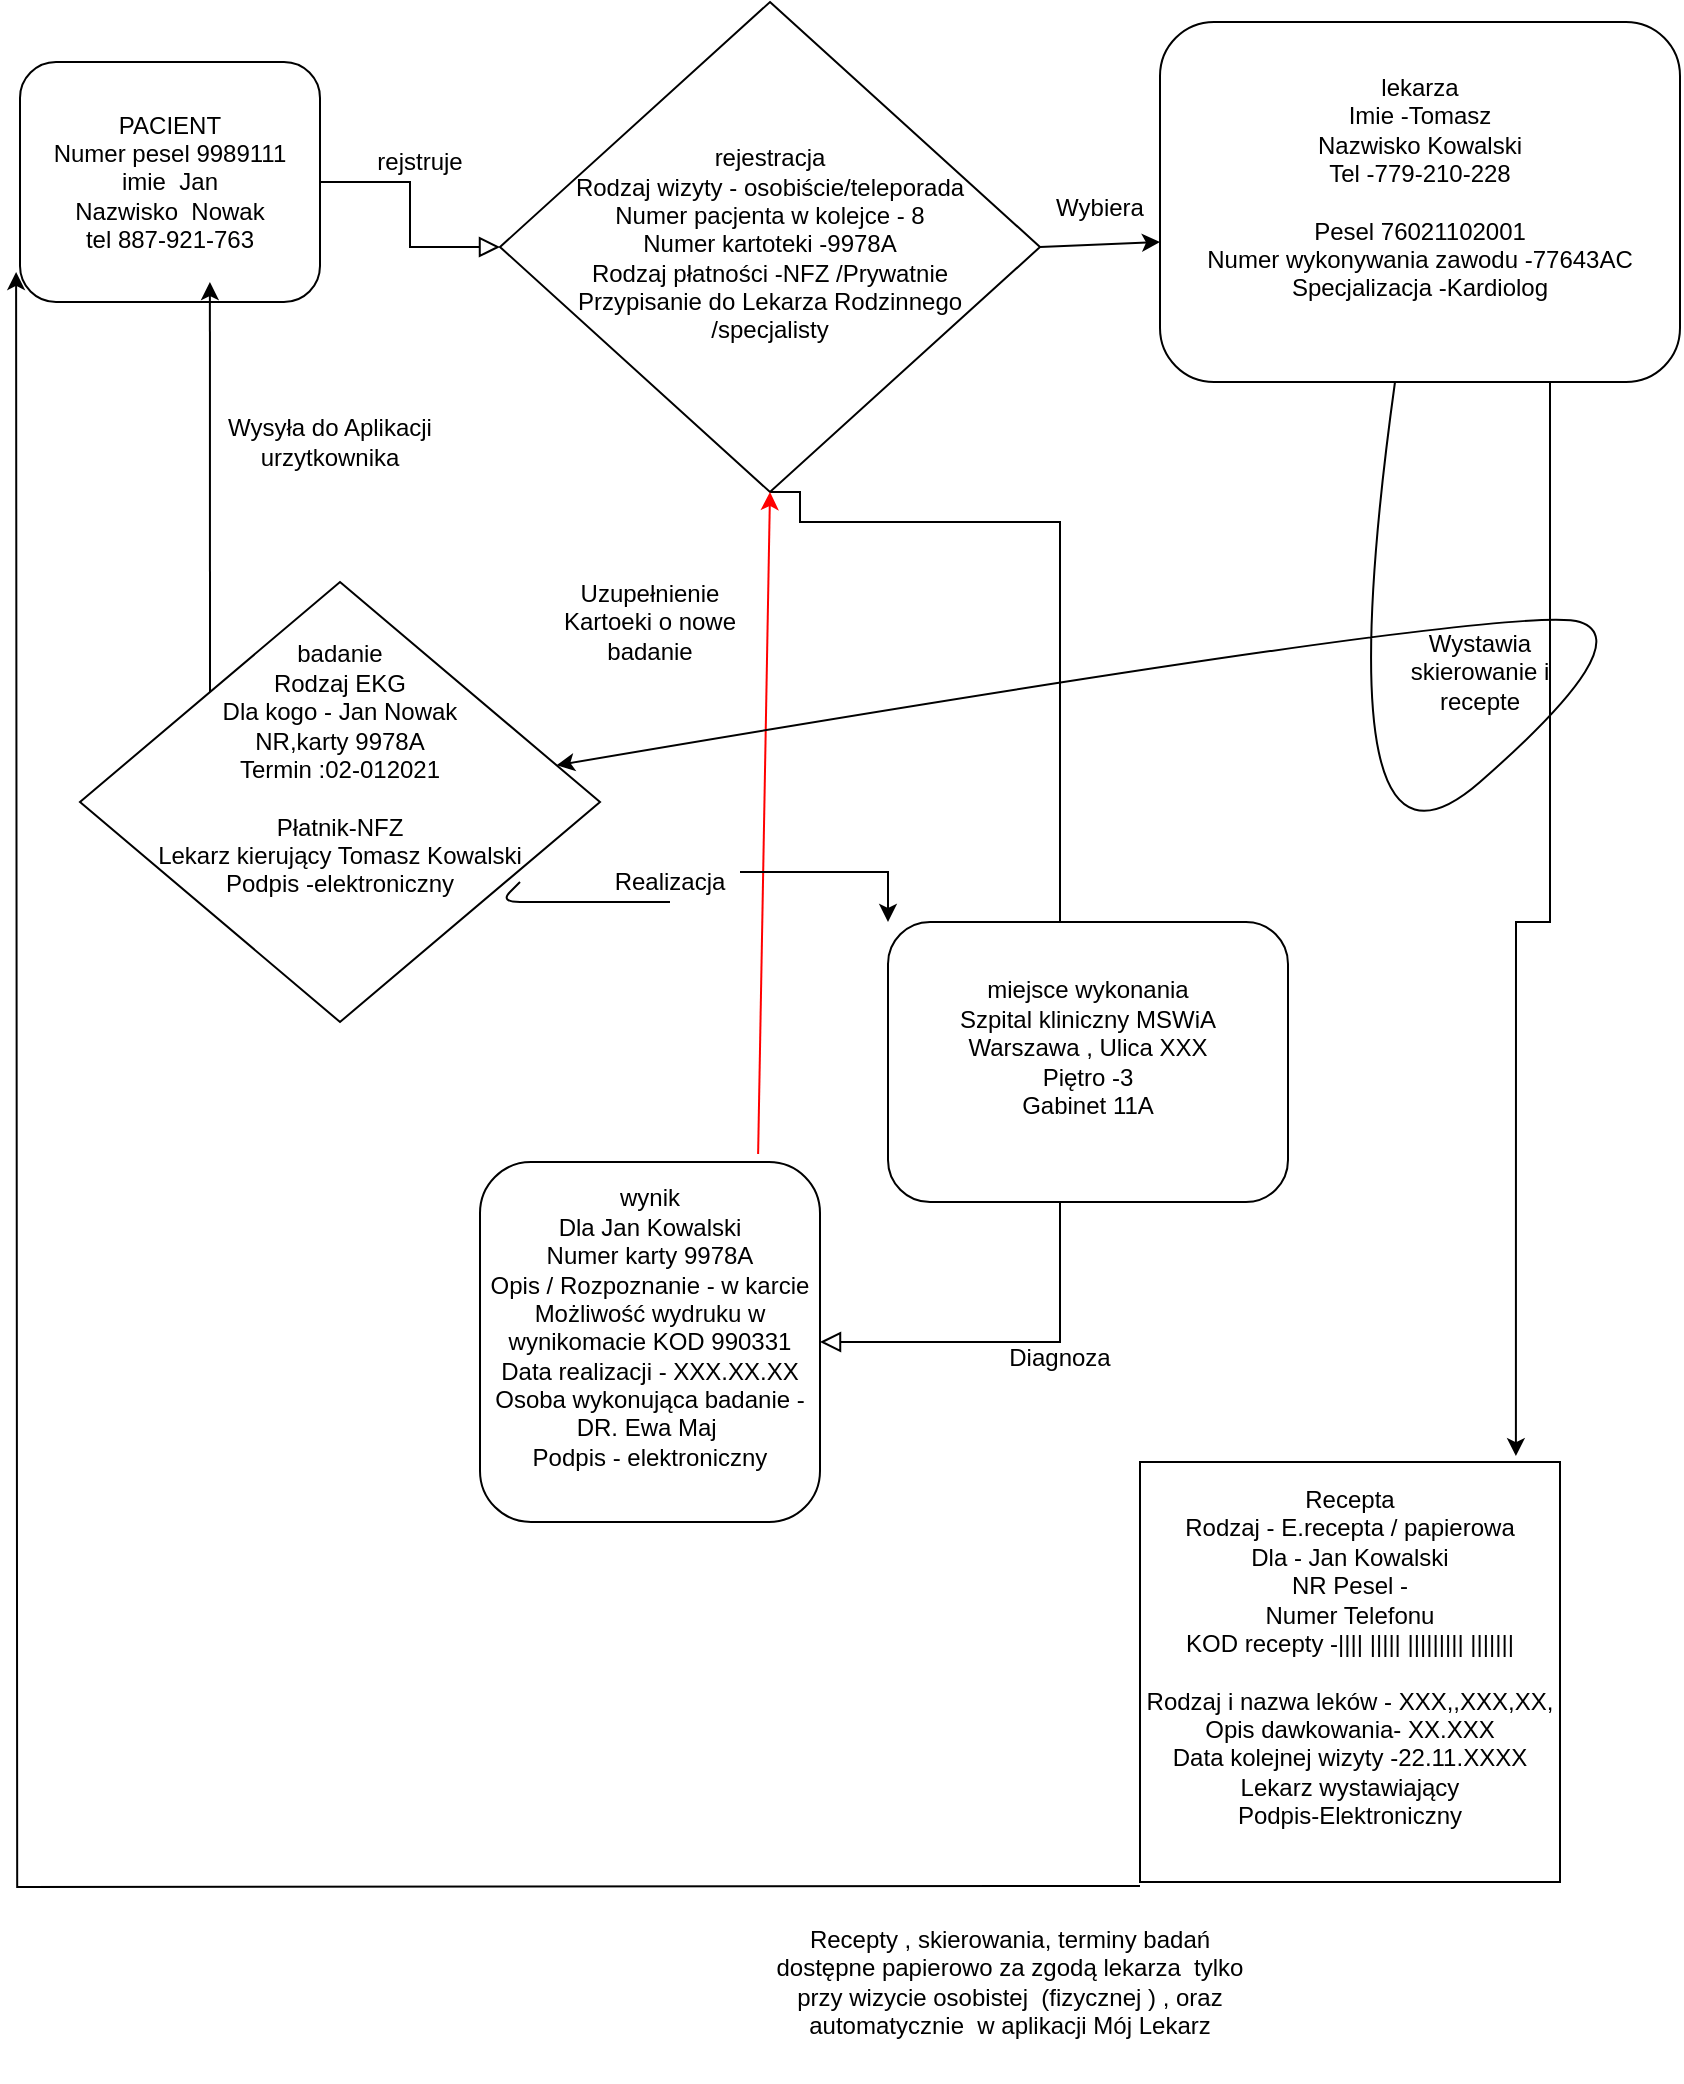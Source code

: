 <mxfile version="13.10.7" type="github">
  <diagram id="C5RBs43oDa-KdzZeNtuy" name="Page-1">
    <mxGraphModel dx="1929" dy="1799" grid="1" gridSize="10" guides="1" tooltips="1" connect="1" arrows="1" fold="1" page="1" pageScale="1" pageWidth="827" pageHeight="1169" math="0" shadow="0">
      <root>
        <mxCell id="WIyWlLk6GJQsqaUBKTNV-0" />
        <mxCell id="WIyWlLk6GJQsqaUBKTNV-1" parent="WIyWlLk6GJQsqaUBKTNV-0" />
        <mxCell id="WIyWlLk6GJQsqaUBKTNV-2" value="" style="rounded=0;html=1;jettySize=auto;orthogonalLoop=1;fontSize=11;endArrow=block;endFill=0;endSize=8;strokeWidth=1;shadow=0;labelBackgroundColor=none;edgeStyle=orthogonalEdgeStyle;" parent="WIyWlLk6GJQsqaUBKTNV-1" source="WIyWlLk6GJQsqaUBKTNV-3" target="WIyWlLk6GJQsqaUBKTNV-6" edge="1">
          <mxGeometry relative="1" as="geometry" />
        </mxCell>
        <mxCell id="WIyWlLk6GJQsqaUBKTNV-3" value="&lt;div&gt;PACIENT&lt;br&gt;&lt;/div&gt;&lt;div&gt;Numer pesel 9989111&lt;/div&gt;&lt;div&gt;imie&amp;nbsp; Jan&lt;/div&gt;&lt;div&gt;Nazwisko&amp;nbsp; Nowak &lt;br&gt;&lt;/div&gt;&lt;div&gt;tel 887-921-763&lt;br&gt;&lt;/div&gt;" style="rounded=1;whiteSpace=wrap;html=1;fontSize=12;glass=0;strokeWidth=1;shadow=0;" parent="WIyWlLk6GJQsqaUBKTNV-1" vertex="1">
          <mxGeometry x="-20" width="150" height="120" as="geometry" />
        </mxCell>
        <mxCell id="WIyWlLk6GJQsqaUBKTNV-6" value="&lt;div&gt;rejestracja &lt;br&gt;&lt;/div&gt;&lt;div&gt;Rodzaj wizyty - osobiście/teleporada&lt;/div&gt;&lt;div&gt;Numer pacjenta w kolejce - 8 &lt;br&gt;&lt;/div&gt;&lt;div&gt;Numer kartoteki -9978A&lt;/div&gt;&lt;div&gt;Rodzaj płatności -NFZ /Prywatnie &lt;br&gt;&lt;/div&gt;&lt;div&gt;Przypisanie do Lekarza Rodzinnego &lt;br&gt;&lt;/div&gt;&lt;div&gt;/specjalisty &lt;br&gt;&lt;/div&gt;" style="rhombus;whiteSpace=wrap;html=1;shadow=0;fontFamily=Helvetica;fontSize=12;align=center;strokeWidth=1;spacing=6;spacingTop=-4;" parent="WIyWlLk6GJQsqaUBKTNV-1" vertex="1">
          <mxGeometry x="220" y="-30" width="270" height="245" as="geometry" />
        </mxCell>
        <mxCell id="b-2T6GS9UwFd8YhWVU8k-14" style="edgeStyle=orthogonalEdgeStyle;rounded=0;orthogonalLoop=1;jettySize=auto;html=1;exitX=0.75;exitY=1;exitDx=0;exitDy=0;entryX=0.895;entryY=-0.014;entryDx=0;entryDy=0;entryPerimeter=0;strokeColor=#000000;" edge="1" parent="WIyWlLk6GJQsqaUBKTNV-1" source="WIyWlLk6GJQsqaUBKTNV-7" target="b-2T6GS9UwFd8YhWVU8k-13">
          <mxGeometry relative="1" as="geometry" />
        </mxCell>
        <mxCell id="WIyWlLk6GJQsqaUBKTNV-7" value="&lt;div&gt;lekarza&lt;/div&gt;&lt;div&gt;Imie -Tomasz&lt;/div&gt;&lt;div&gt;Nazwisko Kowalski&lt;/div&gt;&lt;div&gt;Tel -779-210-228&lt;br&gt;&lt;/div&gt;&lt;div&gt;&lt;br&gt;&lt;/div&gt;&lt;div&gt;Pesel 76021102001&lt;/div&gt;&lt;div&gt;Numer wykonywania zawodu -77643AC&lt;/div&gt;&lt;div&gt;Specjalizacja -Kardiolog&lt;br&gt;&lt;/div&gt;&lt;div&gt;&lt;br&gt;&lt;/div&gt;" style="rounded=1;whiteSpace=wrap;html=1;fontSize=12;glass=0;strokeWidth=1;shadow=0;" parent="WIyWlLk6GJQsqaUBKTNV-1" vertex="1">
          <mxGeometry x="550" y="-20" width="260" height="180" as="geometry" />
        </mxCell>
        <mxCell id="WIyWlLk6GJQsqaUBKTNV-8" value="No" style="rounded=0;html=1;jettySize=auto;orthogonalLoop=1;fontSize=11;endArrow=block;endFill=0;endSize=8;strokeWidth=1;shadow=0;labelBackgroundColor=none;edgeStyle=orthogonalEdgeStyle;exitX=0.5;exitY=1;exitDx=0;exitDy=0;" parent="WIyWlLk6GJQsqaUBKTNV-1" source="WIyWlLk6GJQsqaUBKTNV-6" target="WIyWlLk6GJQsqaUBKTNV-11" edge="1">
          <mxGeometry x="0.333" y="20" relative="1" as="geometry">
            <mxPoint as="offset" />
            <Array as="points">
              <mxPoint x="370" y="215" />
              <mxPoint x="370" y="230" />
              <mxPoint x="500" y="230" />
              <mxPoint x="500" y="640" />
            </Array>
          </mxGeometry>
        </mxCell>
        <mxCell id="b-2T6GS9UwFd8YhWVU8k-18" style="edgeStyle=orthogonalEdgeStyle;rounded=0;orthogonalLoop=1;jettySize=auto;html=1;exitX=0;exitY=0;exitDx=0;exitDy=0;entryX=0.633;entryY=0.917;entryDx=0;entryDy=0;entryPerimeter=0;strokeColor=#000000;" edge="1" parent="WIyWlLk6GJQsqaUBKTNV-1" source="WIyWlLk6GJQsqaUBKTNV-10" target="WIyWlLk6GJQsqaUBKTNV-3">
          <mxGeometry relative="1" as="geometry" />
        </mxCell>
        <mxCell id="WIyWlLk6GJQsqaUBKTNV-10" value="&lt;div&gt;badanie&lt;/div&gt;&lt;div&gt;Rodzaj EKG&lt;/div&gt;&lt;div&gt;Dla kogo - Jan Nowak&lt;/div&gt;&lt;div&gt;NR,karty 9978A&lt;/div&gt;&lt;div&gt;Termin :02-012021&lt;br&gt;&lt;/div&gt;&lt;div&gt;&lt;br&gt;&lt;/div&gt;&lt;div&gt;Płatnik-NFZ &lt;br&gt;&lt;/div&gt;&lt;div&gt;Lekarz kierujący Tomasz Kowalski&lt;/div&gt;&lt;div&gt;Podpis -elektroniczny &lt;br&gt;&lt;/div&gt;&lt;div&gt;&lt;br&gt;&lt;/div&gt;&lt;div&gt;&lt;br&gt;&lt;/div&gt;" style="rhombus;whiteSpace=wrap;html=1;shadow=0;fontFamily=Helvetica;fontSize=12;align=center;strokeWidth=1;spacing=6;spacingTop=-4;" parent="WIyWlLk6GJQsqaUBKTNV-1" vertex="1">
          <mxGeometry x="10" y="260" width="260" height="220" as="geometry" />
        </mxCell>
        <mxCell id="WIyWlLk6GJQsqaUBKTNV-11" value="&lt;div&gt;wynik&lt;/div&gt;&lt;div&gt;Dla Jan Kowalski&lt;/div&gt;&lt;div&gt;Numer karty 9978A&lt;/div&gt;&lt;div&gt;Opis / Rozpoznanie - w karcie &lt;br&gt;&lt;/div&gt;&lt;div&gt;Możliwość wydruku w wynikomacie KOD 990331&lt;/div&gt;&lt;div&gt;Data realizacji - XXX.XX.XX &lt;br&gt;&lt;/div&gt;&lt;div&gt;Osoba wykonująca badanie - DR. Ewa Maj&amp;nbsp; &lt;br&gt;&lt;/div&gt;&lt;div&gt;Podpis - elektroniczny&lt;br&gt;&lt;/div&gt;&lt;div&gt;&lt;br&gt;&lt;/div&gt;" style="rounded=1;whiteSpace=wrap;html=1;fontSize=12;glass=0;strokeWidth=1;shadow=0;" parent="WIyWlLk6GJQsqaUBKTNV-1" vertex="1">
          <mxGeometry x="210" y="550" width="170" height="180" as="geometry" />
        </mxCell>
        <mxCell id="WIyWlLk6GJQsqaUBKTNV-12" value="&lt;div&gt;miejsce wykonania&lt;/div&gt;&lt;div&gt;Szpital kliniczny MSWiA&lt;/div&gt;&lt;div&gt;Warszawa , Ulica XXX&lt;/div&gt;&lt;div&gt;Piętro -3&lt;/div&gt;&lt;div&gt;Gabinet 11A&lt;/div&gt;&lt;div&gt;&lt;br&gt;&lt;/div&gt;" style="rounded=1;whiteSpace=wrap;html=1;fontSize=12;glass=0;strokeWidth=1;shadow=0;" parent="WIyWlLk6GJQsqaUBKTNV-1" vertex="1">
          <mxGeometry x="414" y="430" width="200" height="140" as="geometry" />
        </mxCell>
        <mxCell id="b-2T6GS9UwFd8YhWVU8k-0" value="" style="endArrow=classic;html=1;exitX=0.818;exitY=-0.022;exitDx=0;exitDy=0;entryX=0.5;entryY=1;entryDx=0;entryDy=0;exitPerimeter=0;fillColor=#ffe6cc;strokeColor=#FF0000;" edge="1" parent="WIyWlLk6GJQsqaUBKTNV-1" source="WIyWlLk6GJQsqaUBKTNV-11" target="WIyWlLk6GJQsqaUBKTNV-6">
          <mxGeometry width="50" height="50" relative="1" as="geometry">
            <mxPoint x="390" y="390" as="sourcePoint" />
            <mxPoint x="440" y="340" as="targetPoint" />
            <Array as="points" />
          </mxGeometry>
        </mxCell>
        <mxCell id="b-2T6GS9UwFd8YhWVU8k-1" value="&lt;div&gt;Wybiera &lt;br&gt;&lt;/div&gt;&lt;div&gt;&lt;br&gt;&lt;/div&gt;" style="text;html=1;strokeColor=none;fillColor=none;align=center;verticalAlign=middle;whiteSpace=wrap;rounded=0;" vertex="1" parent="WIyWlLk6GJQsqaUBKTNV-1">
          <mxGeometry x="500" y="70" width="40" height="20" as="geometry" />
        </mxCell>
        <mxCell id="b-2T6GS9UwFd8YhWVU8k-2" value="rejstruje" style="text;html=1;strokeColor=none;fillColor=none;align=center;verticalAlign=middle;whiteSpace=wrap;rounded=0;" vertex="1" parent="WIyWlLk6GJQsqaUBKTNV-1">
          <mxGeometry x="160" y="40" width="40" height="20" as="geometry" />
        </mxCell>
        <mxCell id="b-2T6GS9UwFd8YhWVU8k-3" value="Wystawia skierowanie i recepte " style="text;html=1;strokeColor=none;fillColor=none;align=center;verticalAlign=middle;whiteSpace=wrap;rounded=0;" vertex="1" parent="WIyWlLk6GJQsqaUBKTNV-1">
          <mxGeometry x="670" y="280" width="80" height="50" as="geometry" />
        </mxCell>
        <mxCell id="b-2T6GS9UwFd8YhWVU8k-10" style="edgeStyle=orthogonalEdgeStyle;rounded=0;orthogonalLoop=1;jettySize=auto;html=1;entryX=0;entryY=0;entryDx=0;entryDy=0;strokeColor=#000000;exitX=1;exitY=0.25;exitDx=0;exitDy=0;" edge="1" parent="WIyWlLk6GJQsqaUBKTNV-1" source="b-2T6GS9UwFd8YhWVU8k-4" target="WIyWlLk6GJQsqaUBKTNV-12">
          <mxGeometry relative="1" as="geometry">
            <mxPoint x="360" y="410" as="sourcePoint" />
          </mxGeometry>
        </mxCell>
        <mxCell id="b-2T6GS9UwFd8YhWVU8k-4" value="Realizacja" style="text;html=1;strokeColor=none;fillColor=none;align=center;verticalAlign=middle;whiteSpace=wrap;rounded=0;" vertex="1" parent="WIyWlLk6GJQsqaUBKTNV-1">
          <mxGeometry x="270" y="400" width="70" height="20" as="geometry" />
        </mxCell>
        <mxCell id="b-2T6GS9UwFd8YhWVU8k-6" value="Uzupełnienie Kartoeki o nowe badanie" style="text;html=1;strokeColor=none;fillColor=none;align=center;verticalAlign=middle;whiteSpace=wrap;rounded=0;" vertex="1" parent="WIyWlLk6GJQsqaUBKTNV-1">
          <mxGeometry x="240" y="230" width="110" height="100" as="geometry" />
        </mxCell>
        <mxCell id="b-2T6GS9UwFd8YhWVU8k-7" value="" style="endArrow=classic;html=1;entryX=0;entryY=0.611;entryDx=0;entryDy=0;entryPerimeter=0;exitX=1;exitY=0.5;exitDx=0;exitDy=0;" edge="1" parent="WIyWlLk6GJQsqaUBKTNV-1" source="WIyWlLk6GJQsqaUBKTNV-6" target="WIyWlLk6GJQsqaUBKTNV-7">
          <mxGeometry width="50" height="50" relative="1" as="geometry">
            <mxPoint x="390" y="260" as="sourcePoint" />
            <mxPoint x="440" y="210" as="targetPoint" />
          </mxGeometry>
        </mxCell>
        <mxCell id="b-2T6GS9UwFd8YhWVU8k-9" value="" style="curved=1;endArrow=classic;html=1;strokeColor=#000000;" edge="1" parent="WIyWlLk6GJQsqaUBKTNV-1" source="WIyWlLk6GJQsqaUBKTNV-7" target="WIyWlLk6GJQsqaUBKTNV-10">
          <mxGeometry width="50" height="50" relative="1" as="geometry">
            <mxPoint x="390" y="260" as="sourcePoint" />
            <mxPoint x="440" y="210" as="targetPoint" />
            <Array as="points">
              <mxPoint x="630" y="430" />
              <mxPoint x="790" y="290" />
              <mxPoint x="730" y="270" />
            </Array>
          </mxGeometry>
        </mxCell>
        <mxCell id="b-2T6GS9UwFd8YhWVU8k-11" value="" style="endArrow=none;html=1;strokeColor=#000000;entryX=0.5;entryY=1;entryDx=0;entryDy=0;" edge="1" parent="WIyWlLk6GJQsqaUBKTNV-1" target="b-2T6GS9UwFd8YhWVU8k-4">
          <mxGeometry width="50" height="50" relative="1" as="geometry">
            <mxPoint x="230" y="410" as="sourcePoint" />
            <mxPoint x="440" y="210" as="targetPoint" />
            <Array as="points">
              <mxPoint x="220" y="420" />
            </Array>
          </mxGeometry>
        </mxCell>
        <mxCell id="b-2T6GS9UwFd8YhWVU8k-12" value="&lt;div&gt;Diagnoza&lt;/div&gt;&lt;div&gt;&lt;br&gt;&lt;/div&gt;" style="text;html=1;strokeColor=none;fillColor=none;align=center;verticalAlign=middle;whiteSpace=wrap;rounded=0;" vertex="1" parent="WIyWlLk6GJQsqaUBKTNV-1">
          <mxGeometry x="470" y="640" width="60" height="30" as="geometry" />
        </mxCell>
        <mxCell id="b-2T6GS9UwFd8YhWVU8k-16" style="edgeStyle=orthogonalEdgeStyle;rounded=0;orthogonalLoop=1;jettySize=auto;html=1;exitX=0;exitY=1;exitDx=0;exitDy=0;entryX=-0.013;entryY=0.858;entryDx=0;entryDy=0;entryPerimeter=0;strokeColor=#000000;" edge="1" parent="WIyWlLk6GJQsqaUBKTNV-1">
          <mxGeometry relative="1" as="geometry">
            <mxPoint x="540" y="912" as="sourcePoint" />
            <mxPoint x="-21.95" y="104.96" as="targetPoint" />
          </mxGeometry>
        </mxCell>
        <mxCell id="b-2T6GS9UwFd8YhWVU8k-13" value="&lt;div&gt;Recepta&lt;/div&gt;&lt;div&gt;Rodzaj - E.recepta / papierowa &lt;br&gt;&lt;/div&gt;&lt;div&gt;Dla - Jan Kowalski &lt;br&gt;&lt;/div&gt;&lt;div&gt;NR Pesel - &lt;br&gt;&lt;/div&gt;&lt;div&gt;Numer Telefonu &lt;br&gt;&lt;/div&gt;&lt;div&gt;KOD recepty -|||| ||||| ||||||||| ||||||| &lt;br&gt;&lt;/div&gt;&lt;div&gt;&lt;br&gt;&lt;/div&gt;&lt;div&gt;Rodzaj i nazwa leków - XXX,,XXX,XX,&lt;/div&gt;&lt;div&gt;Opis dawkowania- XX.XXX&lt;/div&gt;&lt;div&gt;Data kolejnej wizyty -22.11.XXXX&lt;/div&gt;&lt;div&gt;Lekarz wystawiający &lt;br&gt;&lt;/div&gt;&lt;div&gt;Podpis-Elektroniczny &lt;br&gt;&lt;/div&gt;&lt;div&gt;&lt;br&gt;&lt;/div&gt;" style="whiteSpace=wrap;html=1;aspect=fixed;" vertex="1" parent="WIyWlLk6GJQsqaUBKTNV-1">
          <mxGeometry x="540" y="700" width="210" height="210" as="geometry" />
        </mxCell>
        <mxCell id="b-2T6GS9UwFd8YhWVU8k-17" value="Recepty , skierowania, terminy badań dostępne papierowo za zgodą lekarza&amp;nbsp; tylko przy wizycie osobistej&amp;nbsp; (fizycznej ) , oraz automatycznie&amp;nbsp; w aplikacji Mój Lekarz " style="text;html=1;strokeColor=none;fillColor=none;align=center;verticalAlign=middle;whiteSpace=wrap;rounded=0;" vertex="1" parent="WIyWlLk6GJQsqaUBKTNV-1">
          <mxGeometry x="350" y="910" width="250" height="100" as="geometry" />
        </mxCell>
        <mxCell id="b-2T6GS9UwFd8YhWVU8k-19" value="Wysyła do Aplikacji urzytkownika" style="text;html=1;strokeColor=none;fillColor=none;align=center;verticalAlign=middle;whiteSpace=wrap;rounded=0;" vertex="1" parent="WIyWlLk6GJQsqaUBKTNV-1">
          <mxGeometry x="80" y="165" width="110" height="50" as="geometry" />
        </mxCell>
      </root>
    </mxGraphModel>
  </diagram>
</mxfile>
